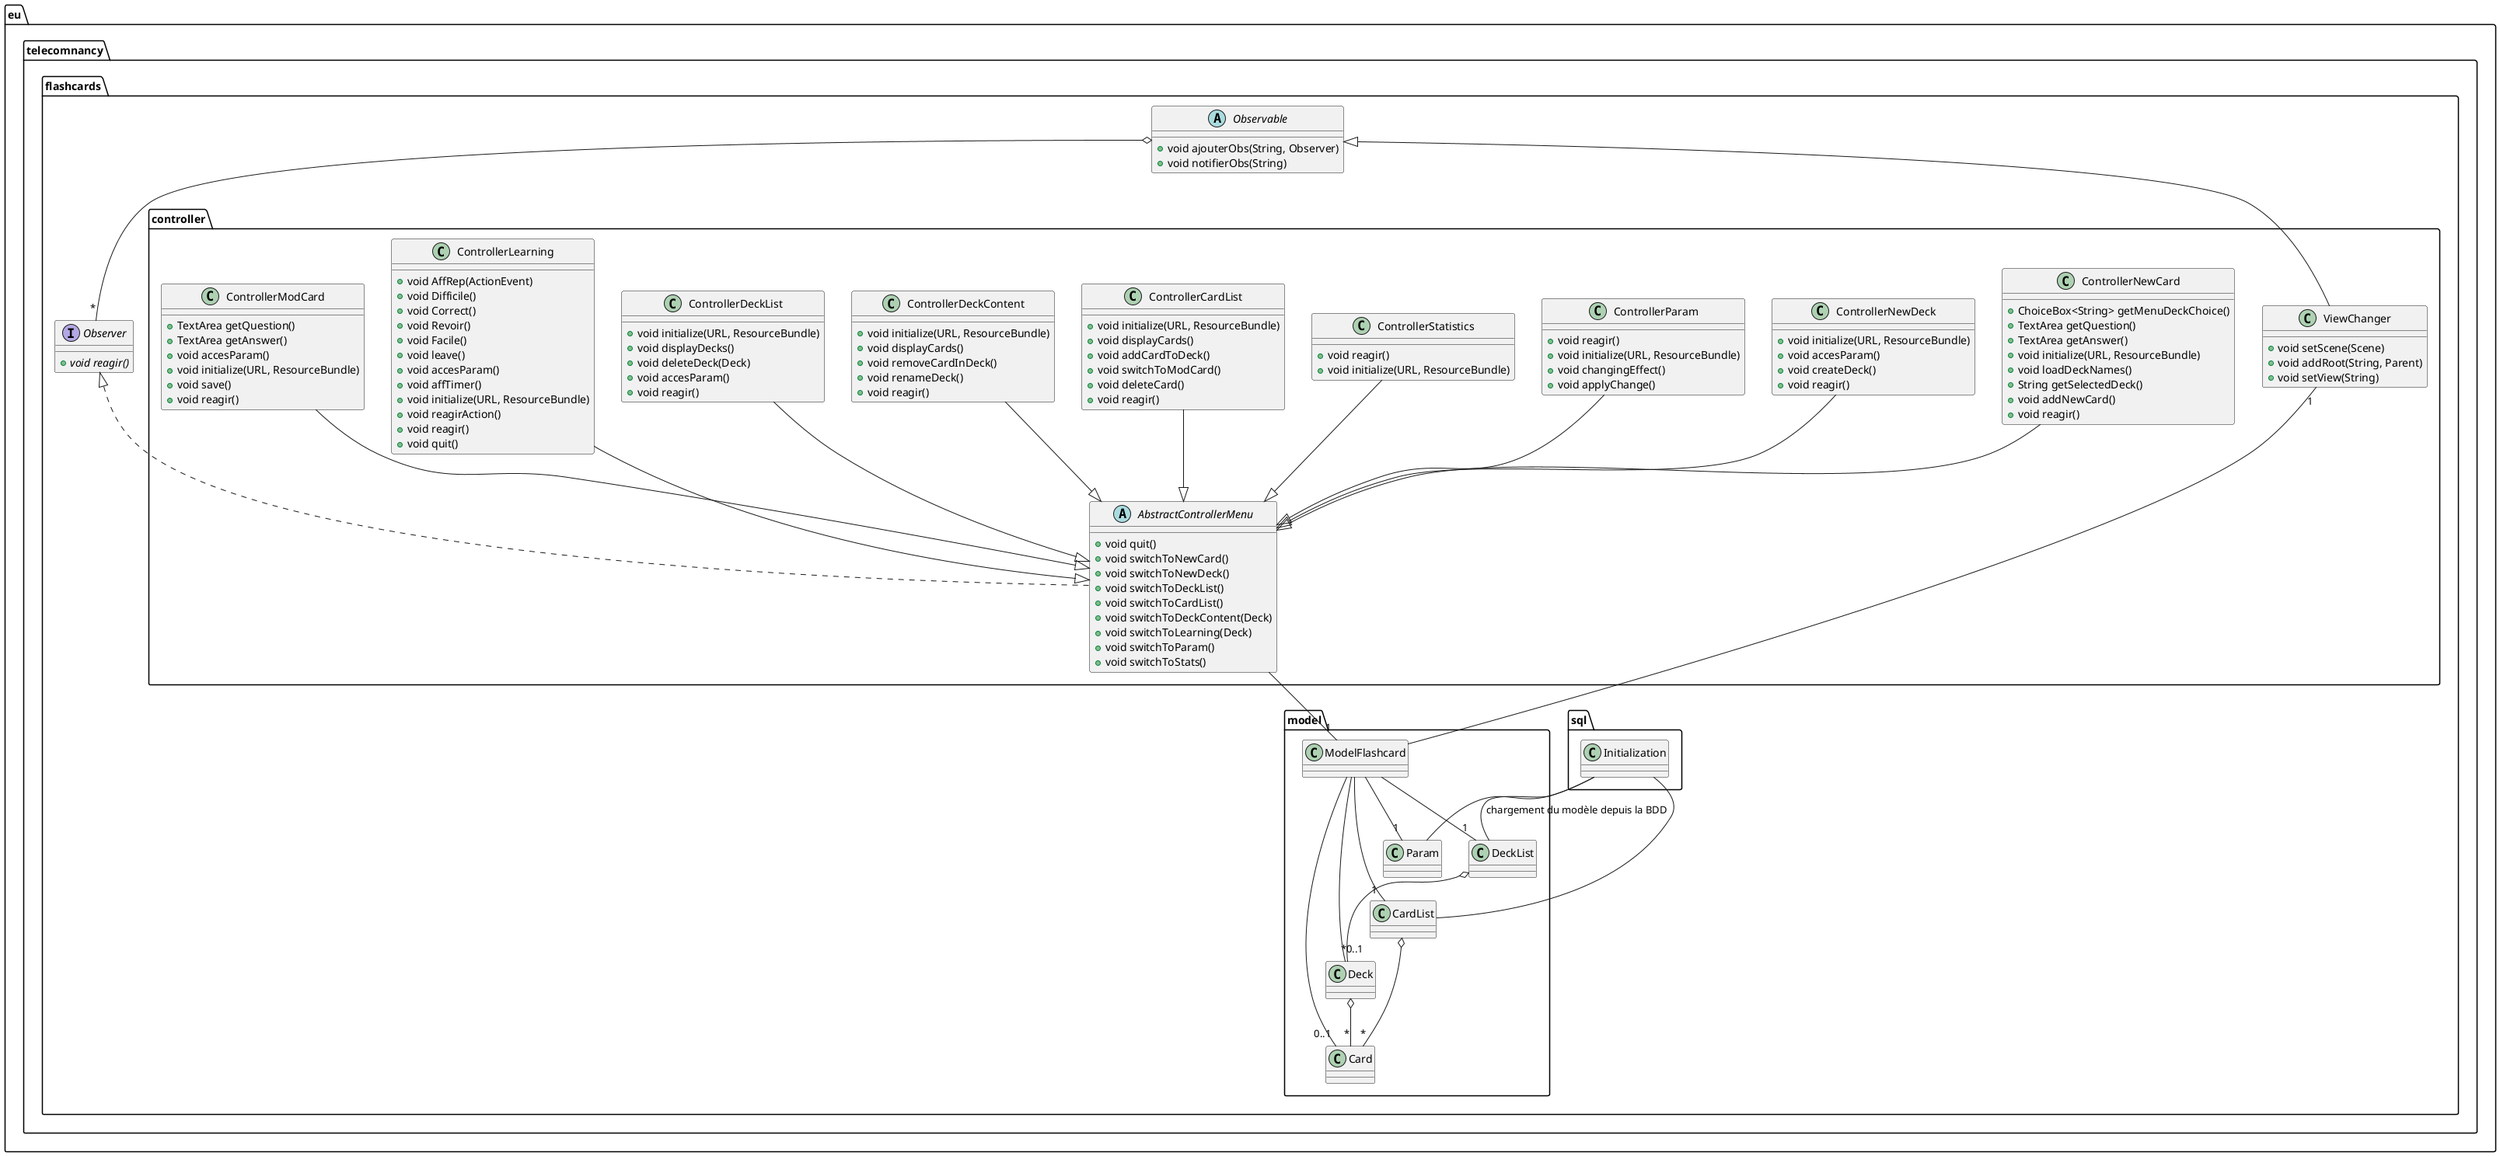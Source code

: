 @startuml
package "eu.telecomnancy.flashcards" {
  abstract class "Observable" as eu.telecomnancy.flashcards.Observable {
    +void ajouterObs(String, Observer)
    +void notifierObs(String)
  }
  interface "Observer" as eu.telecomnancy.flashcards.Observer {
    + {abstract}void reagir()
  }
  package "controller" {
    abstract class "AbstractControllerMenu" as eu.telecomnancy.flashcards.controller.AbstractControllerMenu {
      +void quit()
      +void switchToNewCard()
      +void switchToNewDeck()
      +void switchToDeckList()
      +void switchToCardList()
      +void switchToDeckContent(Deck)
      +void switchToLearning(Deck)
      +void switchToParam()
      +void switchToStats()
    }
    class "ControllerCardList" as eu.telecomnancy.flashcards.controller.ControllerCardList {
      +void initialize(URL, ResourceBundle)
      +void displayCards()
      +void addCardToDeck()
      +void switchToModCard()
      +void deleteCard()
      +void reagir()
    }
    class "ControllerDeckContent" as eu.telecomnancy.flashcards.controller.ControllerDeckContent {
      +void initialize(URL, ResourceBundle)
      +void displayCards()
      +void removeCardInDeck()
      +void renameDeck()
      +void reagir()
    }
    class "ControllerDeckList" as eu.telecomnancy.flashcards.controller.ControllerDeckList {
      +void initialize(URL, ResourceBundle)
      +void displayDecks()
      +void deleteDeck(Deck)
      +void accesParam()
      +void reagir()
    }
    class "ControllerLearning" as eu.telecomnancy.flashcards.controller.ControllerLearning {
      +void AffRep(ActionEvent)
      +void Difficile()
      +void Correct()
      +void Revoir()
      +void Facile()
      +void leave()
      +void accesParam()
      +void affTimer()
      +void initialize(URL, ResourceBundle)
      +void reagirAction()
      +void reagir()
      +void quit()
    }
    class "ControllerModCard" as eu.telecomnancy.flashcards.controller.ControllerModCard {
      +TextArea getQuestion()
      +TextArea getAnswer()
      +void accesParam()
      +void initialize(URL, ResourceBundle)
      +void save()
      +void reagir()
    }
    class "ControllerNewCard" as eu.telecomnancy.flashcards.controller.ControllerNewCard {
      +ChoiceBox<String> getMenuDeckChoice()
      +TextArea getQuestion()
      +TextArea getAnswer()
      +void initialize(URL, ResourceBundle)
      +void loadDeckNames()
      +String getSelectedDeck()
      +void addNewCard()
      +void reagir()
    }
    class "ControllerNewDeck" as eu.telecomnancy.flashcards.controller.ControllerNewDeck {
      +void initialize(URL, ResourceBundle)
      +void accesParam()
      +void createDeck()
      +void reagir()
    }
    class "ControllerParam" as eu.telecomnancy.flashcards.controller.ControllerParam {
      +void reagir()
      +void initialize(URL, ResourceBundle)
      +void changingEffect()
      +void applyChange()
    }
    class "ControllerStatistics" as eu.telecomnancy.flashcards.controller.ControllerStatistics {
      +void reagir()
      +void initialize(URL, ResourceBundle)
    }
    class "ViewChanger" as eu.telecomnancy.flashcards.controller.ViewChanger {
      +void setScene(Scene)
      +void addRoot(String, Parent)
      +void setView(String)
    }
  }
  package "model" {
    class "Card" as eu.telecomnancy.flashcards.model.Card {
    }
    class "CardList" as eu.telecomnancy.flashcards.model.CardList {
    }
    class "Deck" as eu.telecomnancy.flashcards.model.Deck {
    }
    class "DeckList" as eu.telecomnancy.flashcards.model.DeckList {
    }
    class "ModelFlashcard" as eu.telecomnancy.flashcards.model.ModelFlashcard {
    }
    class "Param" as eu.telecomnancy.flashcards.model.Param {
    }
  }
  package "sql" {
    class "Initialization" as eu.telecomnancy.flashcards.sql.Initialization {
    }
  }
}
eu.telecomnancy.flashcards.Observable o-- "*" eu.telecomnancy.flashcards.Observer
eu.telecomnancy.flashcards.controller.AbstractControllerMenu .u.|> eu.telecomnancy.flashcards.Observer
eu.telecomnancy.flashcards.controller.AbstractControllerMenu -- "1" eu.telecomnancy.flashcards.model.ModelFlashcard
eu.telecomnancy.flashcards.controller.ControllerCardList --|> eu.telecomnancy.flashcards.controller.AbstractControllerMenu
eu.telecomnancy.flashcards.controller.ControllerDeckContent --|> eu.telecomnancy.flashcards.controller.AbstractControllerMenu
eu.telecomnancy.flashcards.controller.ControllerDeckList --|> eu.telecomnancy.flashcards.controller.AbstractControllerMenu
eu.telecomnancy.flashcards.controller.ControllerLearning --|> eu.telecomnancy.flashcards.controller.AbstractControllerMenu
eu.telecomnancy.flashcards.controller.ControllerModCard --|> eu.telecomnancy.flashcards.controller.AbstractControllerMenu
eu.telecomnancy.flashcards.controller.ControllerNewCard --|> eu.telecomnancy.flashcards.controller.AbstractControllerMenu
eu.telecomnancy.flashcards.controller.ControllerNewDeck --|> eu.telecomnancy.flashcards.controller.AbstractControllerMenu
eu.telecomnancy.flashcards.controller.ControllerParam --|> eu.telecomnancy.flashcards.controller.AbstractControllerMenu
eu.telecomnancy.flashcards.controller.ControllerStatistics --|> eu.telecomnancy.flashcards.controller.AbstractControllerMenu
eu.telecomnancy.flashcards.controller.ViewChanger -u-|> eu.telecomnancy.flashcards.Observable
eu.telecomnancy.flashcards.model.CardList o-- "*" eu.telecomnancy.flashcards.model.Card
eu.telecomnancy.flashcards.model.Deck o-- "*" eu.telecomnancy.flashcards.model.Card
eu.telecomnancy.flashcards.model.DeckList o-- "*" eu.telecomnancy.flashcards.model.Deck
eu.telecomnancy.flashcards.model.ModelFlashcard -- "1" eu.telecomnancy.flashcards.model.DeckList
eu.telecomnancy.flashcards.model.ModelFlashcard -- "1" eu.telecomnancy.flashcards.model.CardList
eu.telecomnancy.flashcards.model.ModelFlashcard --  "1" eu.telecomnancy.flashcards.controller.ViewChanger
eu.telecomnancy.flashcards.model.ModelFlashcard -- "0..1" eu.telecomnancy.flashcards.model.Deck
eu.telecomnancy.flashcards.model.ModelFlashcard -- "0..1" eu.telecomnancy.flashcards.model.Card
eu.telecomnancy.flashcards.model.ModelFlashcard -- "1" eu.telecomnancy.flashcards.model.Param
eu.telecomnancy.flashcards.sql.Initialization -- eu.telecomnancy.flashcards.model.DeckList : chargement du modèle depuis la BDD
eu.telecomnancy.flashcards.sql.Initialization -- eu.telecomnancy.flashcards.model.CardList
eu.telecomnancy.flashcards.sql.Initialization -- eu.telecomnancy.flashcards.model.Param
@enduml
